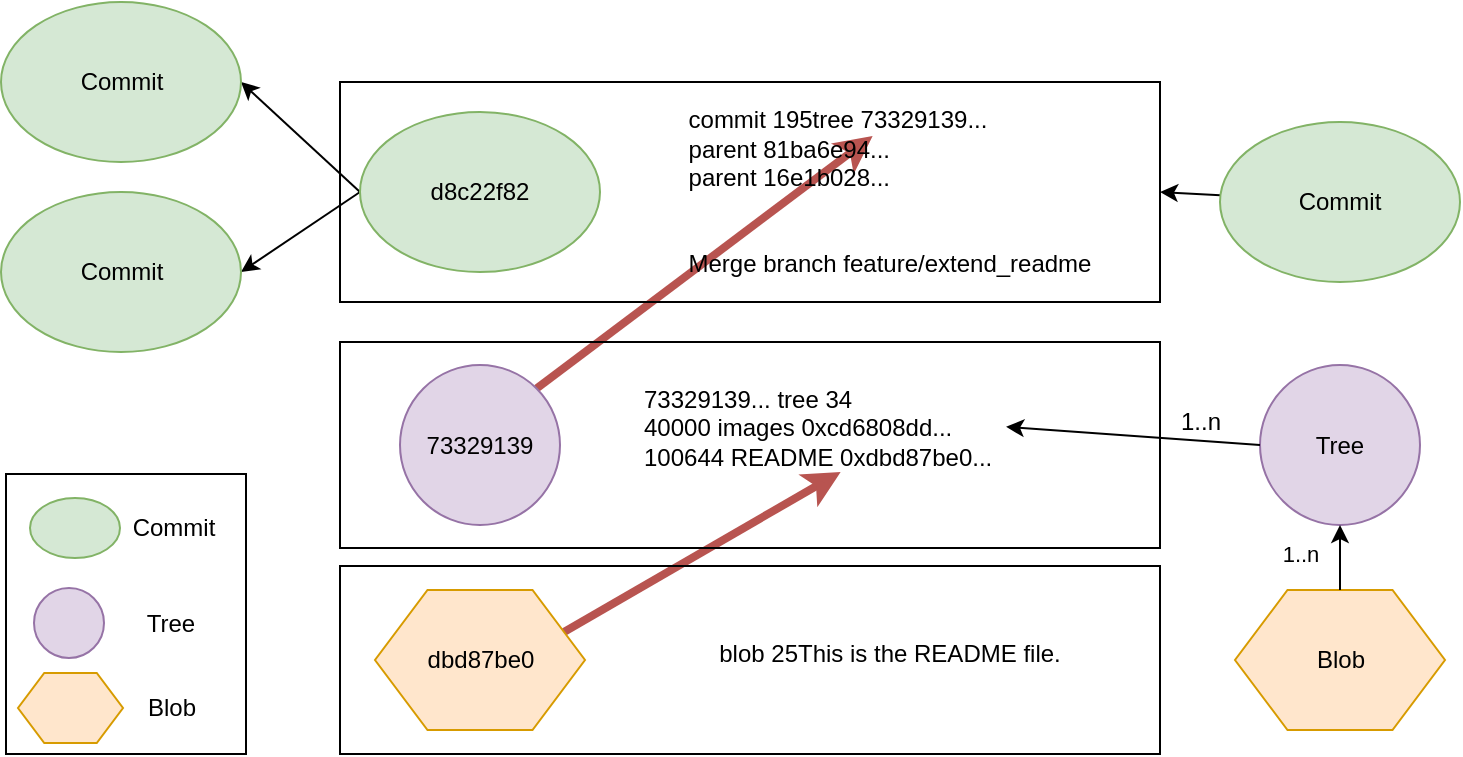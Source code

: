 <mxfile version="10.8.0" type="device"><diagram id="pYpSZJdqfi5_Y2EaMIQT" name="Page-1"><mxGraphModel dx="961" dy="532" grid="1" gridSize="10" guides="1" tooltips="1" connect="1" arrows="1" fold="1" page="1" pageScale="1" pageWidth="1169" pageHeight="827" math="0" shadow="0"><root><mxCell id="0"/><mxCell id="1" style="locked=1;" parent="0"/><mxCell id="HBevI7OZ_tMw4_A4tTIR-34" style="edgeStyle=none;curved=1;orthogonalLoop=1;jettySize=auto;html=1;rounded=0;entryX=1;entryY=0.5;entryDx=0;entryDy=0;" parent="1" source="HBevI7OZ_tMw4_A4tTIR-33" target="HBevI7OZ_tMw4_A4tTIR-21" edge="1"><mxGeometry relative="1" as="geometry"/></mxCell><mxCell id="HBevI7OZ_tMw4_A4tTIR-3" style="rounded=0;orthogonalLoop=1;jettySize=auto;html=1;exitX=0;exitY=0.5;exitDx=0;exitDy=0;entryX=1;entryY=0.5;entryDx=0;entryDy=0;" parent="1" source="HBevI7OZ_tMw4_A4tTIR-2" target="HBevI7OZ_tMw4_A4tTIR-1" edge="1"><mxGeometry relative="1" as="geometry"/></mxCell><mxCell id="HBevI7OZ_tMw4_A4tTIR-1" value="Commit" style="ellipse;whiteSpace=wrap;html=1;fillColor=#d5e8d4;strokeColor=#82b366;" parent="1" vertex="1"><mxGeometry x="30.5" y="50" width="120" height="80" as="geometry"/></mxCell><mxCell id="HBevI7OZ_tMw4_A4tTIR-4" style="rounded=0;orthogonalLoop=1;jettySize=auto;html=1;exitX=0;exitY=0.5;exitDx=0;exitDy=0;entryX=1;entryY=0.5;entryDx=0;entryDy=0;" parent="1" source="HBevI7OZ_tMw4_A4tTIR-2" target="HBevI7OZ_tMw4_A4tTIR-5" edge="1"><mxGeometry relative="1" as="geometry"><mxPoint x="185" y="240" as="sourcePoint"/></mxGeometry></mxCell><mxCell id="HBevI7OZ_tMw4_A4tTIR-5" value="Commit" style="ellipse;whiteSpace=wrap;html=1;fillColor=#d5e8d4;strokeColor=#82b366;" parent="1" vertex="1"><mxGeometry x="30.5" y="145" width="120" height="80" as="geometry"/></mxCell><mxCell id="HBevI7OZ_tMw4_A4tTIR-31" value="" style="endArrow=classic;html=1;fillColor=#f8cecc;strokeColor=#b85450;strokeWidth=4;exitX=1;exitY=0.25;exitDx=0;exitDy=0;" parent="1" source="HBevI7OZ_tMw4_A4tTIR-15" edge="1"><mxGeometry width="50" height="50" relative="1" as="geometry"><mxPoint x="322.103" y="338.241" as="sourcePoint"/><mxPoint x="450.315" y="285" as="targetPoint"/></mxGeometry></mxCell><mxCell id="HBevI7OZ_tMw4_A4tTIR-33" value="Commit" style="ellipse;whiteSpace=wrap;html=1;fillColor=#d5e8d4;strokeColor=#82b366;" parent="1" vertex="1"><mxGeometry x="640" y="110" width="120" height="80" as="geometry"/></mxCell><mxCell id="HBevI7OZ_tMw4_A4tTIR-9" value="" style="endArrow=classic;html=1;fillColor=#f8cecc;strokeColor=#b85450;strokeWidth=4;exitX=1;exitY=0;exitDx=0;exitDy=0;" parent="1" source="HBevI7OZ_tMw4_A4tTIR-8" edge="1"><mxGeometry width="50" height="50" relative="1" as="geometry"><mxPoint x="304.962" y="270.41" as="sourcePoint"/><mxPoint x="466.315" y="117" as="targetPoint"/></mxGeometry></mxCell><mxCell id="Dk9le45C75JK9mYQiScS-9" value="Base" style="locked=1;" parent="0" visible="0"/><mxCell id="Dk9le45C75JK9mYQiScS-5" value="d8c22f82" style="ellipse;whiteSpace=wrap;html=1;fillColor=#d5e8d4;strokeColor=#82b366;" vertex="1" parent="Dk9le45C75JK9mYQiScS-9"><mxGeometry x="350" y="110" width="120" height="80" as="geometry"/></mxCell><mxCell id="Dk9le45C75JK9mYQiScS-8" style="edgeStyle=none;rounded=0;orthogonalLoop=1;jettySize=auto;html=1;exitX=0;exitY=0.5;exitDx=0;exitDy=0;" edge="1" parent="Dk9le45C75JK9mYQiScS-9" source="HBevI7OZ_tMw4_A4tTIR-33" target="Dk9le45C75JK9mYQiScS-5"><mxGeometry relative="1" as="geometry"/></mxCell><mxCell id="Dk9le45C75JK9mYQiScS-6" style="rounded=0;orthogonalLoop=1;jettySize=auto;html=1;exitX=0;exitY=0.5;exitDx=0;exitDy=0;entryX=1;entryY=0.5;entryDx=0;entryDy=0;" edge="1" parent="Dk9le45C75JK9mYQiScS-9" source="Dk9le45C75JK9mYQiScS-5" target="HBevI7OZ_tMw4_A4tTIR-1"><mxGeometry relative="1" as="geometry"/></mxCell><mxCell id="Dk9le45C75JK9mYQiScS-7" style="edgeStyle=none;rounded=0;orthogonalLoop=1;jettySize=auto;html=1;exitX=0;exitY=0.5;exitDx=0;exitDy=0;entryX=1;entryY=0.5;entryDx=0;entryDy=0;" edge="1" parent="Dk9le45C75JK9mYQiScS-9" source="Dk9le45C75JK9mYQiScS-5" target="HBevI7OZ_tMw4_A4tTIR-5"><mxGeometry relative="1" as="geometry"/></mxCell><mxCell id="Dk9le45C75JK9mYQiScS-1" value="Commit" style="locked=1;" parent="0"/><mxCell id="HBevI7OZ_tMw4_A4tTIR-21" value="" style="rounded=0;whiteSpace=wrap;html=1;shadow=0;glass=0;comic=0;strokeColor=#000000;fillColor=none;" parent="Dk9le45C75JK9mYQiScS-1" vertex="1"><mxGeometry x="200" y="90" width="410" height="110" as="geometry"/></mxCell><mxCell id="HBevI7OZ_tMw4_A4tTIR-2" value="d8c22f82" style="ellipse;whiteSpace=wrap;html=1;fillColor=#d5e8d4;strokeColor=#82b366;" parent="Dk9le45C75JK9mYQiScS-1" vertex="1"><mxGeometry x="210" y="105" width="120" height="80" as="geometry"/></mxCell><mxCell id="HBevI7OZ_tMw4_A4tTIR-7" value="&lt;div align=&quot;left&quot;&gt;commit 195tree 73329139...&lt;/div&gt;&lt;div&gt;&lt;div align=&quot;left&quot;&gt;parent 81ba6e94...&lt;br&gt;parent 16e1b028...&lt;br&gt;&lt;/div&gt;&lt;br&gt;&lt;/div&gt;&lt;br&gt;Merge branch feature/extend_readme" style="text;html=1;strokeColor=none;fillColor=none;align=center;verticalAlign=middle;whiteSpace=wrap;rounded=1;glass=0;shadow=0;comic=0;" parent="Dk9le45C75JK9mYQiScS-1" vertex="1"><mxGeometry x="350" y="95" width="250" height="100" as="geometry"/></mxCell><mxCell id="Dk9le45C75JK9mYQiScS-2" value="Tree" style="locked=1;" parent="0"/><mxCell id="HBevI7OZ_tMw4_A4tTIR-28" value="" style="rounded=0;whiteSpace=wrap;html=1;shadow=0;glass=0;comic=0;strokeColor=#000000;fillColor=none;" parent="Dk9le45C75JK9mYQiScS-2" vertex="1"><mxGeometry x="200" y="220" width="410" height="103" as="geometry"/></mxCell><mxCell id="HBevI7OZ_tMw4_A4tTIR-8" value="73329139" style="ellipse;whiteSpace=wrap;html=1;aspect=fixed;rounded=1;shadow=0;glass=0;comic=0;strokeColor=#9673a6;fillColor=#e1d5e7;" parent="Dk9le45C75JK9mYQiScS-2" vertex="1"><mxGeometry x="230" y="231.5" width="80" height="80" as="geometry"/></mxCell><mxCell id="HBevI7OZ_tMw4_A4tTIR-22" value="73329139... tree 34&lt;div&gt;40000 images 0xcd6808dd...&lt;br&gt;100644 README 0xdbd87be0...&lt;br&gt;&lt;br&gt;&lt;/div&gt;" style="text;html=1;strokeColor=none;fillColor=none;align=left;verticalAlign=middle;whiteSpace=wrap;rounded=1;glass=0;shadow=0;comic=0;" parent="Dk9le45C75JK9mYQiScS-2" vertex="1"><mxGeometry x="350" y="220" width="250" height="100" as="geometry"/></mxCell><mxCell id="HBevI7OZ_tMw4_A4tTIR-36" value="Tree" style="ellipse;whiteSpace=wrap;html=1;aspect=fixed;rounded=1;shadow=0;glass=0;comic=0;strokeColor=#9673a6;fillColor=#e1d5e7;" parent="Dk9le45C75JK9mYQiScS-2" vertex="1"><mxGeometry x="660" y="231.5" width="80" height="80" as="geometry"/></mxCell><mxCell id="HBevI7OZ_tMw4_A4tTIR-37" value="" style="endArrow=classic;html=1;rounded=0;entryX=0;entryY=0.5;entryDx=0;entryDy=0;exitX=0;exitY=0.5;exitDx=0;exitDy=0;" parent="Dk9le45C75JK9mYQiScS-2" edge="1" source="HBevI7OZ_tMw4_A4tTIR-36"><mxGeometry width="50" height="50" relative="1" as="geometry"><mxPoint x="659.69" y="274.448" as="sourcePoint"/><mxPoint x="533.034" y="262.414" as="targetPoint"/></mxGeometry></mxCell><mxCell id="HBevI7OZ_tMw4_A4tTIR-40" value="1..n" style="text;html=1;resizable=0;points=[];align=center;verticalAlign=middle;labelBackgroundColor=none;" parent="HBevI7OZ_tMw4_A4tTIR-37" vertex="1" connectable="0"><mxGeometry x="0.336" relative="1" as="geometry"><mxPoint x="55" y="-5.5" as="offset"/></mxGeometry></mxCell><mxCell id="Dk9le45C75JK9mYQiScS-3" value="Blob" style="locked=1;" parent="0"/><mxCell id="HBevI7OZ_tMw4_A4tTIR-29" value="" style="rounded=0;whiteSpace=wrap;html=1;shadow=0;glass=0;comic=0;strokeColor=#000000;fillColor=none;" parent="Dk9le45C75JK9mYQiScS-3" vertex="1"><mxGeometry x="200" y="332" width="410" height="94" as="geometry"/></mxCell><mxCell id="HBevI7OZ_tMw4_A4tTIR-15" value="dbd87be0" style="shape=hexagon;perimeter=hexagonPerimeter2;whiteSpace=wrap;html=1;rounded=0;shadow=0;glass=0;comic=0;strokeColor=#d79b00;fillColor=#ffe6cc;" parent="Dk9le45C75JK9mYQiScS-3" vertex="1"><mxGeometry x="217.5" y="344" width="105" height="70" as="geometry"/></mxCell><mxCell id="HBevI7OZ_tMw4_A4tTIR-30" value="&lt;div align=&quot;left&quot;&gt;blob 25This is the README file.&lt;/div&gt;" style="text;html=1;strokeColor=none;fillColor=none;align=center;verticalAlign=middle;whiteSpace=wrap;rounded=0;shadow=0;glass=0;comic=0;" parent="Dk9le45C75JK9mYQiScS-3" vertex="1"><mxGeometry x="350" y="338" width="250" height="76" as="geometry"/></mxCell><mxCell id="HBevI7OZ_tMw4_A4tTIR-38" value="Blob" style="shape=hexagon;perimeter=hexagonPerimeter2;whiteSpace=wrap;html=1;rounded=0;shadow=0;glass=0;comic=0;strokeColor=#d79b00;fillColor=#ffe6cc;" parent="Dk9le45C75JK9mYQiScS-3" vertex="1"><mxGeometry x="647.5" y="344" width="105" height="70" as="geometry"/></mxCell><mxCell id="HBevI7OZ_tMw4_A4tTIR-39" value="1..n" style="edgeStyle=none;curved=1;orthogonalLoop=1;jettySize=auto;html=1;exitX=0.5;exitY=0;exitDx=0;exitDy=0;entryX=0.5;entryY=1;entryDx=0;entryDy=0;rounded=0;labelBackgroundColor=none;" parent="Dk9le45C75JK9mYQiScS-3" source="HBevI7OZ_tMw4_A4tTIR-38" target="HBevI7OZ_tMw4_A4tTIR-36" edge="1"><mxGeometry x="0.145" y="20" relative="1" as="geometry"><mxPoint as="offset"/></mxGeometry></mxCell><mxCell id="Dk9le45C75JK9mYQiScS-10" value="Legend" style="locked=1;" parent="0"/><mxCell id="HBevI7OZ_tMw4_A4tTIR-10" value="" style="rounded=0;whiteSpace=wrap;html=1;shadow=0;glass=0;comic=0;strokeColor=#000000;" parent="Dk9le45C75JK9mYQiScS-10" vertex="1"><mxGeometry x="33" y="286" width="120" height="140" as="geometry"/></mxCell><mxCell id="HBevI7OZ_tMw4_A4tTIR-18" value="" style="group" parent="Dk9le45C75JK9mYQiScS-10" vertex="1" connectable="0"><mxGeometry x="39" y="385.5" width="105" height="35" as="geometry"/></mxCell><mxCell id="HBevI7OZ_tMw4_A4tTIR-16" value="" style="shape=hexagon;perimeter=hexagonPerimeter2;whiteSpace=wrap;html=1;rounded=0;shadow=0;glass=0;comic=0;strokeColor=#d79b00;fillColor=#ffe6cc;" parent="HBevI7OZ_tMw4_A4tTIR-18" vertex="1"><mxGeometry width="52.5" height="35" as="geometry"/></mxCell><mxCell id="HBevI7OZ_tMw4_A4tTIR-17" value="Blob" style="text;html=1;strokeColor=none;fillColor=none;align=center;verticalAlign=middle;whiteSpace=wrap;rounded=0;shadow=0;glass=0;comic=0;" parent="HBevI7OZ_tMw4_A4tTIR-18" vertex="1"><mxGeometry x="55.25" y="8.75" width="43.75" height="17.5" as="geometry"/></mxCell><mxCell id="HBevI7OZ_tMw4_A4tTIR-19" value="" style="group" parent="Dk9le45C75JK9mYQiScS-10" vertex="1" connectable="0"><mxGeometry x="47" y="343" width="88" height="35" as="geometry"/></mxCell><mxCell id="HBevI7OZ_tMw4_A4tTIR-13" value="" style="ellipse;whiteSpace=wrap;html=1;aspect=fixed;rounded=1;shadow=0;glass=0;comic=0;strokeColor=#9673a6;fillColor=#e1d5e7;" parent="HBevI7OZ_tMw4_A4tTIR-19" vertex="1"><mxGeometry width="35" height="35" as="geometry"/></mxCell><mxCell id="HBevI7OZ_tMw4_A4tTIR-14" value="Tree" style="text;html=1;strokeColor=none;fillColor=none;align=center;verticalAlign=middle;whiteSpace=wrap;rounded=0;shadow=0;glass=0;comic=0;" parent="HBevI7OZ_tMw4_A4tTIR-19" vertex="1"><mxGeometry x="48.889" y="9.722" width="39.111" height="15.556" as="geometry"/></mxCell><mxCell id="HBevI7OZ_tMw4_A4tTIR-20" value="" style="group" parent="Dk9le45C75JK9mYQiScS-10" vertex="1" connectable="0"><mxGeometry x="45" y="298" width="90" height="30" as="geometry"/></mxCell><mxCell id="HBevI7OZ_tMw4_A4tTIR-11" value="" style="ellipse;whiteSpace=wrap;html=1;rounded=1;shadow=0;glass=0;comic=0;strokeColor=#82b366;fillColor=#d5e8d4;" parent="HBevI7OZ_tMw4_A4tTIR-20" vertex="1"><mxGeometry width="45" height="30" as="geometry"/></mxCell><mxCell id="HBevI7OZ_tMw4_A4tTIR-12" value="Commit" style="text;html=1;strokeColor=none;fillColor=none;align=center;verticalAlign=middle;whiteSpace=wrap;rounded=0;shadow=0;glass=0;comic=0;" parent="HBevI7OZ_tMw4_A4tTIR-20" vertex="1"><mxGeometry x="52.5" y="7.5" width="37.5" height="15" as="geometry"/></mxCell></root></mxGraphModel></diagram></mxfile>